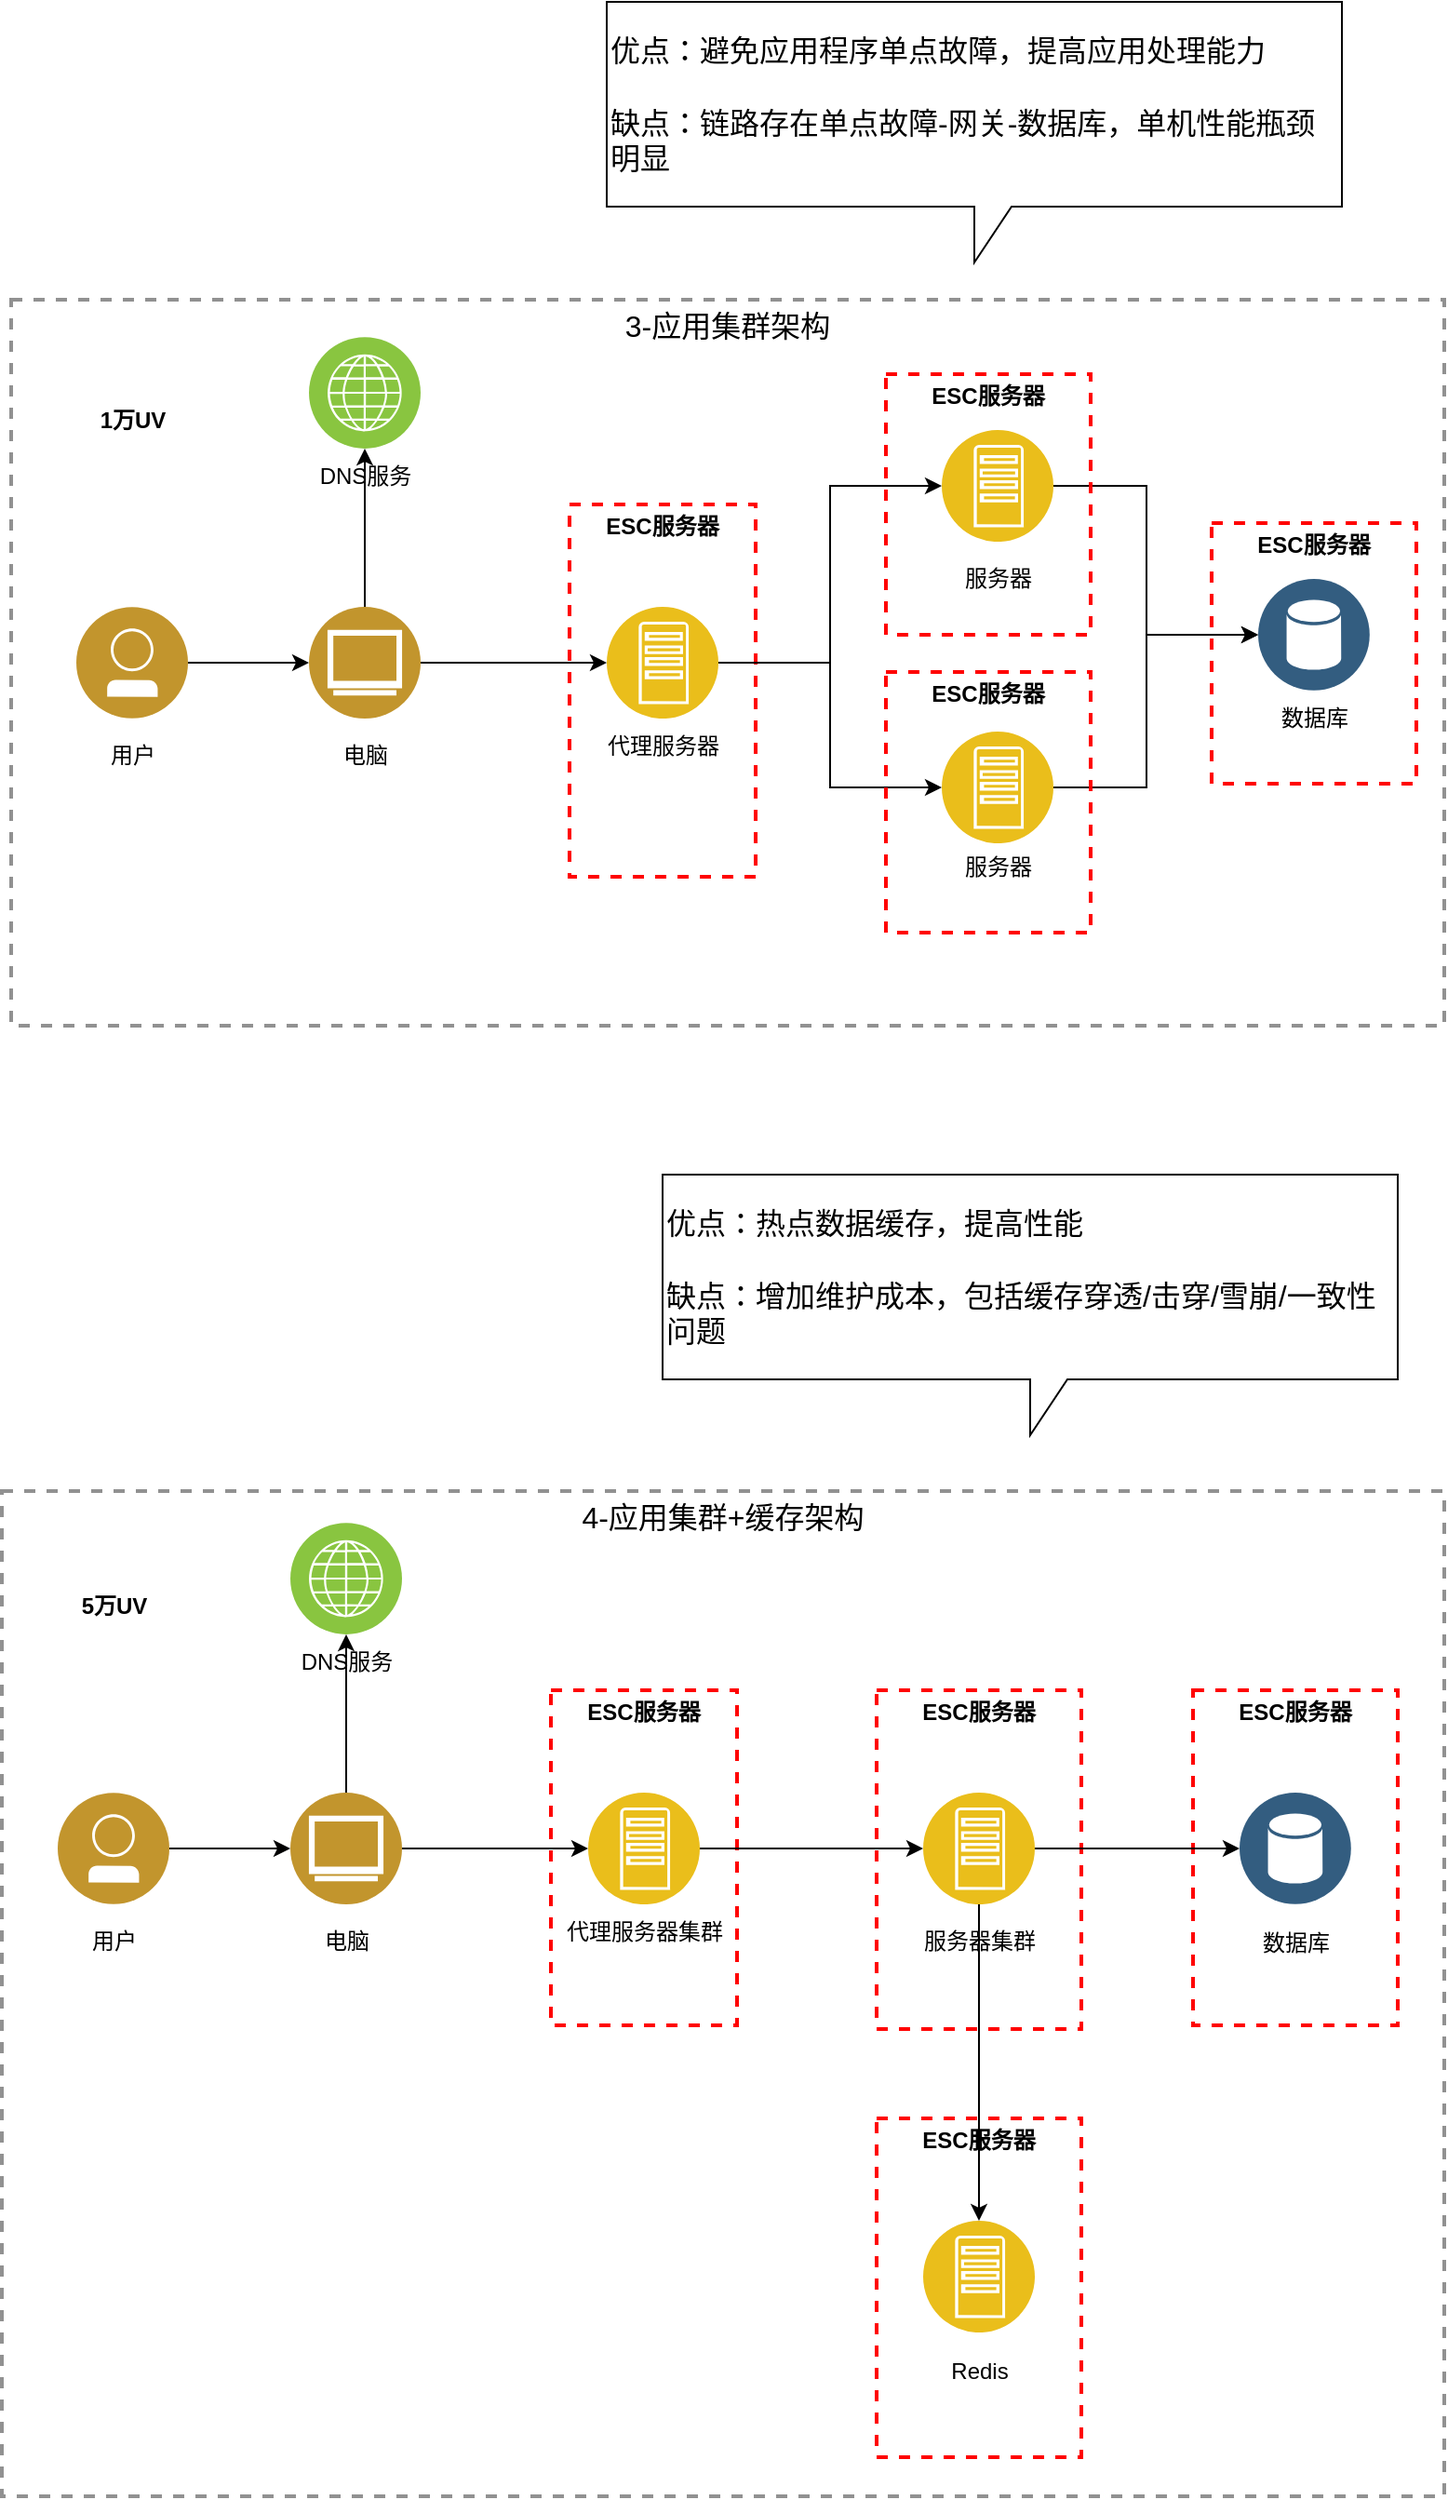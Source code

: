 <mxfile version="25.0.3">
  <diagram name="第 1 页" id="ukLf7o756_BHWLZHAJIW">
    <mxGraphModel dx="1434" dy="1915" grid="1" gridSize="10" guides="1" tooltips="1" connect="1" arrows="1" fold="1" page="1" pageScale="1" pageWidth="827" pageHeight="1169" math="0" shadow="0">
      <root>
        <mxCell id="0" />
        <mxCell id="1" parent="0" />
        <mxCell id="JDX_b8moXhUhFZXy2S-E-1" value="3-应用集群架构" style="fontStyle=0;verticalAlign=top;align=center;spacingTop=-2;fillColor=none;rounded=0;whiteSpace=wrap;html=1;strokeColor=#919191;strokeWidth=2;dashed=1;container=1;collapsible=0;expand=0;recursiveResize=0;fontSize=16;" vertex="1" parent="1">
          <mxGeometry x="110" y="90" width="770" height="390" as="geometry" />
        </mxCell>
        <mxCell id="JDX_b8moXhUhFZXy2S-E-39" value="ESC服务器" style="fontStyle=1;verticalAlign=top;align=center;spacingTop=-2;fillColor=none;rounded=0;whiteSpace=wrap;html=1;strokeColor=#FF0000;strokeWidth=2;dashed=1;container=1;collapsible=0;expand=0;recursiveResize=0;" vertex="1" parent="JDX_b8moXhUhFZXy2S-E-1">
          <mxGeometry x="645" y="120" width="110" height="140" as="geometry" />
        </mxCell>
        <mxCell id="JDX_b8moXhUhFZXy2S-E-13" value="&lt;b&gt;ESC服务器&lt;/b&gt;" style="fontStyle=0;verticalAlign=top;align=center;spacingTop=-2;fillColor=none;rounded=0;whiteSpace=wrap;html=1;strokeColor=#FF0000;strokeWidth=2;dashed=1;container=1;collapsible=0;expand=0;recursiveResize=0;" vertex="1" parent="JDX_b8moXhUhFZXy2S-E-1">
          <mxGeometry x="300" y="110" width="100" height="200" as="geometry" />
        </mxCell>
        <mxCell id="JDX_b8moXhUhFZXy2S-E-2" value="1万UV" style="text;html=1;align=center;verticalAlign=middle;resizable=0;points=[];autosize=1;strokeColor=none;fillColor=none;fontStyle=1" vertex="1" parent="JDX_b8moXhUhFZXy2S-E-1">
          <mxGeometry x="35" y="50" width="60" height="30" as="geometry" />
        </mxCell>
        <mxCell id="JDX_b8moXhUhFZXy2S-E-7" style="edgeStyle=orthogonalEdgeStyle;rounded=0;orthogonalLoop=1;jettySize=auto;html=1;" edge="1" parent="JDX_b8moXhUhFZXy2S-E-1" source="JDX_b8moXhUhFZXy2S-E-3" target="JDX_b8moXhUhFZXy2S-E-5">
          <mxGeometry relative="1" as="geometry" />
        </mxCell>
        <mxCell id="JDX_b8moXhUhFZXy2S-E-3" value="" style="image;aspect=fixed;perimeter=ellipsePerimeter;html=1;align=center;shadow=0;dashed=0;fontColor=#4277BB;labelBackgroundColor=default;fontSize=12;spacingTop=3;image=img/lib/ibm/users/user.svg;" vertex="1" parent="JDX_b8moXhUhFZXy2S-E-1">
          <mxGeometry x="35" y="165" width="60" height="60" as="geometry" />
        </mxCell>
        <mxCell id="JDX_b8moXhUhFZXy2S-E-4" value="&lt;span style=&quot;font-weight: 400;&quot;&gt;用户&lt;/span&gt;" style="text;html=1;align=center;verticalAlign=middle;resizable=0;points=[];autosize=1;strokeColor=none;fillColor=none;fontStyle=1" vertex="1" parent="JDX_b8moXhUhFZXy2S-E-1">
          <mxGeometry x="40" y="230" width="50" height="30" as="geometry" />
        </mxCell>
        <mxCell id="JDX_b8moXhUhFZXy2S-E-10" style="edgeStyle=orthogonalEdgeStyle;rounded=0;orthogonalLoop=1;jettySize=auto;html=1;" edge="1" parent="JDX_b8moXhUhFZXy2S-E-1" source="JDX_b8moXhUhFZXy2S-E-5" target="JDX_b8moXhUhFZXy2S-E-8">
          <mxGeometry relative="1" as="geometry" />
        </mxCell>
        <mxCell id="JDX_b8moXhUhFZXy2S-E-15" style="edgeStyle=orthogonalEdgeStyle;rounded=0;orthogonalLoop=1;jettySize=auto;html=1;" edge="1" parent="JDX_b8moXhUhFZXy2S-E-1" source="JDX_b8moXhUhFZXy2S-E-5" target="JDX_b8moXhUhFZXy2S-E-11">
          <mxGeometry relative="1" as="geometry" />
        </mxCell>
        <mxCell id="JDX_b8moXhUhFZXy2S-E-5" value="" style="image;aspect=fixed;perimeter=ellipsePerimeter;html=1;align=center;shadow=0;dashed=0;fontColor=#4277BB;labelBackgroundColor=default;fontSize=12;spacingTop=3;image=img/lib/ibm/users/browser.svg;" vertex="1" parent="JDX_b8moXhUhFZXy2S-E-1">
          <mxGeometry x="160" y="165" width="60" height="60" as="geometry" />
        </mxCell>
        <mxCell id="JDX_b8moXhUhFZXy2S-E-6" value="&lt;span style=&quot;font-weight: 400;&quot;&gt;电脑&lt;/span&gt;" style="text;html=1;align=center;verticalAlign=middle;resizable=0;points=[];autosize=1;strokeColor=none;fillColor=none;fontStyle=1" vertex="1" parent="JDX_b8moXhUhFZXy2S-E-1">
          <mxGeometry x="165" y="230" width="50" height="30" as="geometry" />
        </mxCell>
        <mxCell id="JDX_b8moXhUhFZXy2S-E-8" value="" style="image;aspect=fixed;perimeter=ellipsePerimeter;html=1;align=center;shadow=0;dashed=0;fontColor=#4277BB;labelBackgroundColor=default;fontSize=12;spacingTop=3;image=img/lib/ibm/infrastructure/channels.svg;" vertex="1" parent="JDX_b8moXhUhFZXy2S-E-1">
          <mxGeometry x="160" y="20" width="60" height="60" as="geometry" />
        </mxCell>
        <mxCell id="JDX_b8moXhUhFZXy2S-E-9" value="&lt;span style=&quot;font-weight: 400;&quot;&gt;DNS服务&lt;/span&gt;" style="text;html=1;align=center;verticalAlign=middle;resizable=0;points=[];autosize=1;strokeColor=none;fillColor=none;fontStyle=1" vertex="1" parent="JDX_b8moXhUhFZXy2S-E-1">
          <mxGeometry x="155" y="80" width="70" height="30" as="geometry" />
        </mxCell>
        <mxCell id="JDX_b8moXhUhFZXy2S-E-22" style="edgeStyle=orthogonalEdgeStyle;rounded=0;orthogonalLoop=1;jettySize=auto;html=1;entryX=0;entryY=0.5;entryDx=0;entryDy=0;" edge="1" parent="JDX_b8moXhUhFZXy2S-E-1" source="JDX_b8moXhUhFZXy2S-E-11" target="JDX_b8moXhUhFZXy2S-E-16">
          <mxGeometry relative="1" as="geometry" />
        </mxCell>
        <mxCell id="JDX_b8moXhUhFZXy2S-E-23" style="edgeStyle=orthogonalEdgeStyle;rounded=0;orthogonalLoop=1;jettySize=auto;html=1;" edge="1" parent="JDX_b8moXhUhFZXy2S-E-1" source="JDX_b8moXhUhFZXy2S-E-11" target="JDX_b8moXhUhFZXy2S-E-18">
          <mxGeometry relative="1" as="geometry">
            <Array as="points">
              <mxPoint x="440" y="195" />
              <mxPoint x="440" y="262" />
            </Array>
          </mxGeometry>
        </mxCell>
        <mxCell id="JDX_b8moXhUhFZXy2S-E-11" value="" style="image;aspect=fixed;perimeter=ellipsePerimeter;html=1;align=center;shadow=0;dashed=0;fontColor=#4277BB;labelBackgroundColor=default;fontSize=12;spacingTop=3;image=img/lib/ibm/applications/app_server.svg;" vertex="1" parent="JDX_b8moXhUhFZXy2S-E-1">
          <mxGeometry x="320" y="165" width="60" height="60" as="geometry" />
        </mxCell>
        <mxCell id="JDX_b8moXhUhFZXy2S-E-12" value="&lt;span style=&quot;font-weight: 400;&quot;&gt;代理服务器&lt;/span&gt;" style="text;html=1;align=center;verticalAlign=middle;resizable=0;points=[];autosize=1;strokeColor=none;fillColor=none;fontStyle=1" vertex="1" parent="JDX_b8moXhUhFZXy2S-E-1">
          <mxGeometry x="310" y="225" width="80" height="30" as="geometry" />
        </mxCell>
        <mxCell id="JDX_b8moXhUhFZXy2S-E-42" style="edgeStyle=orthogonalEdgeStyle;rounded=0;orthogonalLoop=1;jettySize=auto;html=1;entryX=0;entryY=0.5;entryDx=0;entryDy=0;" edge="1" parent="JDX_b8moXhUhFZXy2S-E-1" source="JDX_b8moXhUhFZXy2S-E-16" target="JDX_b8moXhUhFZXy2S-E-29">
          <mxGeometry relative="1" as="geometry">
            <Array as="points">
              <mxPoint x="610" y="100" />
              <mxPoint x="610" y="180" />
            </Array>
          </mxGeometry>
        </mxCell>
        <mxCell id="JDX_b8moXhUhFZXy2S-E-16" value="" style="image;aspect=fixed;perimeter=ellipsePerimeter;html=1;align=center;shadow=0;dashed=0;fontColor=#4277BB;labelBackgroundColor=default;fontSize=12;spacingTop=3;image=img/lib/ibm/applications/app_server.svg;" vertex="1" parent="JDX_b8moXhUhFZXy2S-E-1">
          <mxGeometry x="500" y="70" width="60" height="60" as="geometry" />
        </mxCell>
        <mxCell id="JDX_b8moXhUhFZXy2S-E-34" style="edgeStyle=orthogonalEdgeStyle;rounded=0;orthogonalLoop=1;jettySize=auto;html=1;" edge="1" parent="JDX_b8moXhUhFZXy2S-E-1" source="JDX_b8moXhUhFZXy2S-E-18" target="JDX_b8moXhUhFZXy2S-E-29">
          <mxGeometry relative="1" as="geometry">
            <Array as="points">
              <mxPoint x="610" y="262" />
              <mxPoint x="610" y="180" />
            </Array>
          </mxGeometry>
        </mxCell>
        <mxCell id="JDX_b8moXhUhFZXy2S-E-18" value="" style="image;aspect=fixed;perimeter=ellipsePerimeter;html=1;align=center;shadow=0;dashed=0;fontColor=#4277BB;labelBackgroundColor=default;fontSize=12;spacingTop=3;image=img/lib/ibm/applications/app_server.svg;" vertex="1" parent="JDX_b8moXhUhFZXy2S-E-1">
          <mxGeometry x="500" y="232" width="60" height="60" as="geometry" />
        </mxCell>
        <mxCell id="JDX_b8moXhUhFZXy2S-E-19" value="&lt;span style=&quot;font-weight: 400;&quot;&gt;服务器&lt;/span&gt;" style="text;html=1;align=center;verticalAlign=middle;resizable=0;points=[];autosize=1;strokeColor=none;fillColor=none;fontStyle=1" vertex="1" parent="JDX_b8moXhUhFZXy2S-E-1">
          <mxGeometry x="500" y="290" width="60" height="30" as="geometry" />
        </mxCell>
        <mxCell id="JDX_b8moXhUhFZXy2S-E-21" value="&lt;span style=&quot;font-weight: 400;&quot;&gt;数据库&lt;/span&gt;" style="text;html=1;align=center;verticalAlign=middle;resizable=0;points=[];autosize=1;strokeColor=none;fillColor=none;fontStyle=1" vertex="1" parent="JDX_b8moXhUhFZXy2S-E-1">
          <mxGeometry x="670" y="210" width="60" height="30" as="geometry" />
        </mxCell>
        <mxCell id="JDX_b8moXhUhFZXy2S-E-29" value="" style="image;aspect=fixed;perimeter=ellipsePerimeter;html=1;align=center;shadow=0;dashed=0;fontColor=#4277BB;labelBackgroundColor=default;fontSize=12;spacingTop=3;image=img/lib/ibm/data/data_services.svg;" vertex="1" parent="JDX_b8moXhUhFZXy2S-E-1">
          <mxGeometry x="670" y="150" width="60" height="60" as="geometry" />
        </mxCell>
        <mxCell id="JDX_b8moXhUhFZXy2S-E-38" value="ESC服务器" style="fontStyle=1;verticalAlign=top;align=center;spacingTop=-2;fillColor=none;rounded=0;whiteSpace=wrap;html=1;strokeColor=#FF0000;strokeWidth=2;dashed=1;container=1;collapsible=0;expand=0;recursiveResize=0;" vertex="1" parent="JDX_b8moXhUhFZXy2S-E-1">
          <mxGeometry x="470" y="200" width="110" height="140" as="geometry" />
        </mxCell>
        <mxCell id="JDX_b8moXhUhFZXy2S-E-43" value="&lt;span style=&quot;font-weight: 400;&quot;&gt;服务器&lt;/span&gt;" style="text;html=1;align=center;verticalAlign=middle;resizable=0;points=[];autosize=1;strokeColor=none;fillColor=none;fontStyle=1" vertex="1" parent="JDX_b8moXhUhFZXy2S-E-1">
          <mxGeometry x="500" y="135" width="60" height="30" as="geometry" />
        </mxCell>
        <mxCell id="JDX_b8moXhUhFZXy2S-E-44" value="ESC服务器" style="fontStyle=1;verticalAlign=top;align=center;spacingTop=-2;fillColor=none;rounded=0;whiteSpace=wrap;html=1;strokeColor=#FF0000;strokeWidth=2;dashed=1;container=1;collapsible=0;expand=0;recursiveResize=0;" vertex="1" parent="JDX_b8moXhUhFZXy2S-E-1">
          <mxGeometry x="470" y="40" width="110" height="140" as="geometry" />
        </mxCell>
        <mxCell id="JDX_b8moXhUhFZXy2S-E-79" value="" style="group" vertex="1" connectable="0" parent="1">
          <mxGeometry x="105" y="730" width="775" height="540" as="geometry" />
        </mxCell>
        <mxCell id="JDX_b8moXhUhFZXy2S-E-45" value="4-应用集群+缓存架构" style="fontStyle=0;verticalAlign=top;align=center;spacingTop=-2;fillColor=none;rounded=0;whiteSpace=wrap;html=1;strokeColor=#919191;strokeWidth=2;dashed=1;container=0;collapsible=0;expand=0;recursiveResize=0;fontSize=16;" vertex="1" parent="JDX_b8moXhUhFZXy2S-E-79">
          <mxGeometry width="775" height="540" as="geometry" />
        </mxCell>
        <mxCell id="JDX_b8moXhUhFZXy2S-E-71" value="ESC服务器" style="fontStyle=1;verticalAlign=top;align=center;spacingTop=-2;fillColor=none;rounded=0;whiteSpace=wrap;html=1;strokeColor=#FF0000;strokeWidth=2;dashed=1;container=0;collapsible=0;expand=0;recursiveResize=0;" vertex="1" parent="JDX_b8moXhUhFZXy2S-E-79">
          <mxGeometry x="470" y="107" width="110" height="182" as="geometry" />
        </mxCell>
        <mxCell id="JDX_b8moXhUhFZXy2S-E-46" value="ESC服务器" style="fontStyle=1;verticalAlign=top;align=center;spacingTop=-2;fillColor=none;rounded=0;whiteSpace=wrap;html=1;strokeColor=#FF0000;strokeWidth=2;dashed=1;container=1;collapsible=0;expand=0;recursiveResize=0;" vertex="1" parent="JDX_b8moXhUhFZXy2S-E-79">
          <mxGeometry x="640" y="107" width="110" height="180" as="geometry" />
        </mxCell>
        <mxCell id="JDX_b8moXhUhFZXy2S-E-47" value="&lt;b&gt;ESC服务器&lt;/b&gt;" style="fontStyle=0;verticalAlign=top;align=center;spacingTop=-2;fillColor=none;rounded=0;whiteSpace=wrap;html=1;strokeColor=#FF0000;strokeWidth=2;dashed=1;container=1;collapsible=0;expand=0;recursiveResize=0;" vertex="1" parent="JDX_b8moXhUhFZXy2S-E-79">
          <mxGeometry x="295" y="107" width="100" height="180" as="geometry" />
        </mxCell>
        <mxCell id="JDX_b8moXhUhFZXy2S-E-48" value="5万UV" style="text;html=1;align=center;verticalAlign=middle;resizable=0;points=[];autosize=1;strokeColor=none;fillColor=none;fontStyle=1" vertex="1" parent="JDX_b8moXhUhFZXy2S-E-79">
          <mxGeometry x="30" y="47" width="60" height="30" as="geometry" />
        </mxCell>
        <mxCell id="JDX_b8moXhUhFZXy2S-E-49" style="edgeStyle=orthogonalEdgeStyle;rounded=0;orthogonalLoop=1;jettySize=auto;html=1;" edge="1" parent="JDX_b8moXhUhFZXy2S-E-79" source="JDX_b8moXhUhFZXy2S-E-50" target="JDX_b8moXhUhFZXy2S-E-54">
          <mxGeometry relative="1" as="geometry" />
        </mxCell>
        <mxCell id="JDX_b8moXhUhFZXy2S-E-50" value="" style="image;aspect=fixed;perimeter=ellipsePerimeter;html=1;align=center;shadow=0;dashed=0;fontColor=#4277BB;labelBackgroundColor=default;fontSize=12;spacingTop=3;image=img/lib/ibm/users/user.svg;" vertex="1" parent="JDX_b8moXhUhFZXy2S-E-79">
          <mxGeometry x="30" y="162" width="60" height="60" as="geometry" />
        </mxCell>
        <mxCell id="JDX_b8moXhUhFZXy2S-E-51" value="&lt;span style=&quot;font-weight: 400;&quot;&gt;用户&lt;/span&gt;" style="text;html=1;align=center;verticalAlign=middle;resizable=0;points=[];autosize=1;strokeColor=none;fillColor=none;fontStyle=1" vertex="1" parent="JDX_b8moXhUhFZXy2S-E-79">
          <mxGeometry x="35" y="227" width="50" height="30" as="geometry" />
        </mxCell>
        <mxCell id="JDX_b8moXhUhFZXy2S-E-52" style="edgeStyle=orthogonalEdgeStyle;rounded=0;orthogonalLoop=1;jettySize=auto;html=1;" edge="1" parent="JDX_b8moXhUhFZXy2S-E-79" source="JDX_b8moXhUhFZXy2S-E-54" target="JDX_b8moXhUhFZXy2S-E-56">
          <mxGeometry relative="1" as="geometry" />
        </mxCell>
        <mxCell id="JDX_b8moXhUhFZXy2S-E-53" style="edgeStyle=orthogonalEdgeStyle;rounded=0;orthogonalLoop=1;jettySize=auto;html=1;" edge="1" parent="JDX_b8moXhUhFZXy2S-E-79" source="JDX_b8moXhUhFZXy2S-E-54" target="JDX_b8moXhUhFZXy2S-E-60">
          <mxGeometry relative="1" as="geometry" />
        </mxCell>
        <mxCell id="JDX_b8moXhUhFZXy2S-E-54" value="" style="image;aspect=fixed;perimeter=ellipsePerimeter;html=1;align=center;shadow=0;dashed=0;fontColor=#4277BB;labelBackgroundColor=default;fontSize=12;spacingTop=3;image=img/lib/ibm/users/browser.svg;" vertex="1" parent="JDX_b8moXhUhFZXy2S-E-79">
          <mxGeometry x="155" y="162" width="60" height="60" as="geometry" />
        </mxCell>
        <mxCell id="JDX_b8moXhUhFZXy2S-E-55" value="&lt;span style=&quot;font-weight: 400;&quot;&gt;电脑&lt;/span&gt;" style="text;html=1;align=center;verticalAlign=middle;resizable=0;points=[];autosize=1;strokeColor=none;fillColor=none;fontStyle=1" vertex="1" parent="JDX_b8moXhUhFZXy2S-E-79">
          <mxGeometry x="160" y="227" width="50" height="30" as="geometry" />
        </mxCell>
        <mxCell id="JDX_b8moXhUhFZXy2S-E-56" value="" style="image;aspect=fixed;perimeter=ellipsePerimeter;html=1;align=center;shadow=0;dashed=0;fontColor=#4277BB;labelBackgroundColor=default;fontSize=12;spacingTop=3;image=img/lib/ibm/infrastructure/channels.svg;" vertex="1" parent="JDX_b8moXhUhFZXy2S-E-79">
          <mxGeometry x="155" y="17" width="60" height="60" as="geometry" />
        </mxCell>
        <mxCell id="JDX_b8moXhUhFZXy2S-E-57" value="&lt;span style=&quot;font-weight: 400;&quot;&gt;DNS服务&lt;/span&gt;" style="text;html=1;align=center;verticalAlign=middle;resizable=0;points=[];autosize=1;strokeColor=none;fillColor=none;fontStyle=1" vertex="1" parent="JDX_b8moXhUhFZXy2S-E-79">
          <mxGeometry x="150" y="77" width="70" height="30" as="geometry" />
        </mxCell>
        <mxCell id="JDX_b8moXhUhFZXy2S-E-73" style="edgeStyle=orthogonalEdgeStyle;rounded=0;orthogonalLoop=1;jettySize=auto;html=1;" edge="1" parent="JDX_b8moXhUhFZXy2S-E-79" source="JDX_b8moXhUhFZXy2S-E-60" target="JDX_b8moXhUhFZXy2S-E-63">
          <mxGeometry relative="1" as="geometry" />
        </mxCell>
        <mxCell id="JDX_b8moXhUhFZXy2S-E-60" value="" style="image;aspect=fixed;perimeter=ellipsePerimeter;html=1;align=center;shadow=0;dashed=0;fontColor=#4277BB;labelBackgroundColor=default;fontSize=12;spacingTop=3;image=img/lib/ibm/applications/app_server.svg;" vertex="1" parent="JDX_b8moXhUhFZXy2S-E-79">
          <mxGeometry x="315" y="162" width="60" height="60" as="geometry" />
        </mxCell>
        <mxCell id="JDX_b8moXhUhFZXy2S-E-61" value="&lt;span style=&quot;font-weight: 400;&quot;&gt;代理服务器集群&lt;/span&gt;" style="text;html=1;align=center;verticalAlign=middle;resizable=0;points=[];autosize=1;strokeColor=none;fillColor=none;fontStyle=1" vertex="1" parent="JDX_b8moXhUhFZXy2S-E-79">
          <mxGeometry x="290" y="222" width="110" height="30" as="geometry" />
        </mxCell>
        <mxCell id="JDX_b8moXhUhFZXy2S-E-74" style="edgeStyle=orthogonalEdgeStyle;rounded=0;orthogonalLoop=1;jettySize=auto;html=1;entryX=0;entryY=0.5;entryDx=0;entryDy=0;" edge="1" parent="JDX_b8moXhUhFZXy2S-E-79" source="JDX_b8moXhUhFZXy2S-E-63" target="JDX_b8moXhUhFZXy2S-E-68">
          <mxGeometry relative="1" as="geometry" />
        </mxCell>
        <mxCell id="JDX_b8moXhUhFZXy2S-E-78" style="edgeStyle=orthogonalEdgeStyle;rounded=0;orthogonalLoop=1;jettySize=auto;html=1;" edge="1" parent="JDX_b8moXhUhFZXy2S-E-79" source="JDX_b8moXhUhFZXy2S-E-63" target="JDX_b8moXhUhFZXy2S-E-76">
          <mxGeometry relative="1" as="geometry" />
        </mxCell>
        <mxCell id="JDX_b8moXhUhFZXy2S-E-63" value="" style="image;aspect=fixed;perimeter=ellipsePerimeter;html=1;align=center;shadow=0;dashed=0;fontColor=#4277BB;labelBackgroundColor=default;fontSize=12;spacingTop=3;image=img/lib/ibm/applications/app_server.svg;" vertex="1" parent="JDX_b8moXhUhFZXy2S-E-79">
          <mxGeometry x="495" y="162" width="60" height="60" as="geometry" />
        </mxCell>
        <mxCell id="JDX_b8moXhUhFZXy2S-E-67" value="&lt;span style=&quot;font-weight: 400;&quot;&gt;数据库&lt;/span&gt;" style="text;html=1;align=center;verticalAlign=middle;resizable=0;points=[];autosize=1;strokeColor=none;fillColor=none;fontStyle=1" vertex="1" parent="JDX_b8moXhUhFZXy2S-E-79">
          <mxGeometry x="665" y="228" width="60" height="30" as="geometry" />
        </mxCell>
        <mxCell id="JDX_b8moXhUhFZXy2S-E-68" value="" style="image;aspect=fixed;perimeter=ellipsePerimeter;html=1;align=center;shadow=0;dashed=0;fontColor=#4277BB;labelBackgroundColor=default;fontSize=12;spacingTop=3;image=img/lib/ibm/data/data_services.svg;" vertex="1" parent="JDX_b8moXhUhFZXy2S-E-79">
          <mxGeometry x="665" y="162" width="60" height="60" as="geometry" />
        </mxCell>
        <mxCell id="JDX_b8moXhUhFZXy2S-E-70" value="&lt;span style=&quot;font-weight: 400;&quot;&gt;服务器集群&lt;/span&gt;" style="text;html=1;align=center;verticalAlign=middle;resizable=0;points=[];autosize=1;strokeColor=none;fillColor=none;fontStyle=1" vertex="1" parent="JDX_b8moXhUhFZXy2S-E-79">
          <mxGeometry x="485" y="227" width="80" height="30" as="geometry" />
        </mxCell>
        <mxCell id="JDX_b8moXhUhFZXy2S-E-75" value="ESC服务器" style="fontStyle=1;verticalAlign=top;align=center;spacingTop=-2;fillColor=none;rounded=0;whiteSpace=wrap;html=1;strokeColor=#FF0000;strokeWidth=2;dashed=1;container=0;collapsible=0;expand=0;recursiveResize=0;" vertex="1" parent="JDX_b8moXhUhFZXy2S-E-79">
          <mxGeometry x="470" y="337" width="110" height="182" as="geometry" />
        </mxCell>
        <mxCell id="JDX_b8moXhUhFZXy2S-E-76" value="" style="image;aspect=fixed;perimeter=ellipsePerimeter;html=1;align=center;shadow=0;dashed=0;fontColor=#4277BB;labelBackgroundColor=default;fontSize=12;spacingTop=3;image=img/lib/ibm/applications/app_server.svg;" vertex="1" parent="JDX_b8moXhUhFZXy2S-E-79">
          <mxGeometry x="495" y="392" width="60" height="60" as="geometry" />
        </mxCell>
        <mxCell id="JDX_b8moXhUhFZXy2S-E-77" value="&lt;span style=&quot;font-weight: 400;&quot;&gt;Redis&lt;/span&gt;" style="text;html=1;align=center;verticalAlign=middle;resizable=0;points=[];autosize=1;strokeColor=none;fillColor=none;fontStyle=1" vertex="1" parent="JDX_b8moXhUhFZXy2S-E-79">
          <mxGeometry x="500" y="458" width="50" height="30" as="geometry" />
        </mxCell>
        <mxCell id="JDX_b8moXhUhFZXy2S-E-80" value="优点：避免应用程序单点故障，提高应用处理能力&lt;div&gt;&lt;br&gt;&lt;/div&gt;&lt;div&gt;缺点：链路存在单点故障-网关-数据库，单机性能瓶颈明显&lt;/div&gt;" style="shape=callout;whiteSpace=wrap;html=1;perimeter=calloutPerimeter;align=left;fontSize=16;" vertex="1" parent="1">
          <mxGeometry x="430" y="-70" width="395" height="140" as="geometry" />
        </mxCell>
        <mxCell id="JDX_b8moXhUhFZXy2S-E-81" value="优点：热点数据缓存，提高性能&lt;div&gt;&lt;br&gt;&lt;/div&gt;&lt;div&gt;缺点：增加维护成本，包括缓存穿透/击穿/雪崩/一致性问题&lt;/div&gt;" style="shape=callout;whiteSpace=wrap;html=1;perimeter=calloutPerimeter;align=left;fontSize=16;" vertex="1" parent="1">
          <mxGeometry x="460" y="560" width="395" height="140" as="geometry" />
        </mxCell>
      </root>
    </mxGraphModel>
  </diagram>
</mxfile>
